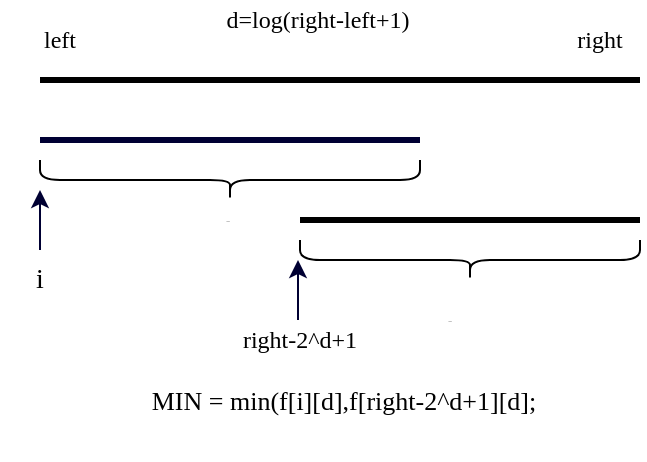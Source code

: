 <mxfile version="15.1.1" type="github"><diagram id="p1oJJ_mbz5w7ch4zliWV" name="Page-1"><mxGraphModel dx="1038" dy="579" grid="1" gridSize="10" guides="1" tooltips="1" connect="1" arrows="1" fold="1" page="1" pageScale="1" pageWidth="827" pageHeight="1169" math="0" shadow="0"><root><mxCell id="0"/><mxCell id="1" parent="0"/><object label="" id="JoJqzlRTgRpAFig5K7Wu-1"><mxCell style="endArrow=none;html=1;strokeWidth=3;" edge="1" parent="1"><mxGeometry width="50" height="50" relative="1" as="geometry"><mxPoint x="260" y="270" as="sourcePoint"/><mxPoint x="560" y="270" as="targetPoint"/></mxGeometry></mxCell></object><mxCell id="JoJqzlRTgRpAFig5K7Wu-2" value="" style="endArrow=none;html=1;fontStyle=1;strokeWidth=3;targetPerimeterSpacing=2;labelBorderColor=#99FFFF;" edge="1" parent="1"><mxGeometry width="50" height="50" relative="1" as="geometry"><mxPoint x="390" y="340" as="sourcePoint"/><mxPoint x="560" y="340" as="targetPoint"/></mxGeometry></mxCell><mxCell id="JoJqzlRTgRpAFig5K7Wu-3" value="" style="endArrow=none;html=1;fontStyle=1;fillColor=#f8cecc;strokeColor=#000033;strokeWidth=3;" edge="1" parent="1"><mxGeometry width="50" height="50" relative="1" as="geometry"><mxPoint x="260" y="300" as="sourcePoint"/><mxPoint x="450" y="300" as="targetPoint"/></mxGeometry></mxCell><mxCell id="JoJqzlRTgRpAFig5K7Wu-4" value="left" style="text;html=1;strokeColor=none;fillColor=none;align=center;verticalAlign=middle;whiteSpace=wrap;rounded=0;fontFamily=Verdana;" vertex="1" parent="1"><mxGeometry x="250" y="240" width="40" height="20" as="geometry"/></mxCell><mxCell id="JoJqzlRTgRpAFig5K7Wu-5" value="right" style="text;html=1;strokeColor=none;fillColor=none;align=center;verticalAlign=middle;whiteSpace=wrap;rounded=0;fontFamily=Verdana;" vertex="1" parent="1"><mxGeometry x="520" y="240" width="40" height="20" as="geometry"/></mxCell><mxCell id="JoJqzlRTgRpAFig5K7Wu-6" value="right-2^d+1" style="text;html=1;strokeColor=none;fillColor=none;align=center;verticalAlign=middle;whiteSpace=wrap;rounded=0;fontFamily=Verdana;" vertex="1" parent="1"><mxGeometry x="350" y="390" width="80" height="20" as="geometry"/></mxCell><mxCell id="JoJqzlRTgRpAFig5K7Wu-7" value="d=log(right-left+1)" style="text;html=1;strokeColor=none;fillColor=none;align=center;verticalAlign=middle;whiteSpace=wrap;rounded=0;strokeWidth=3;fontFamily=Verdana;" vertex="1" parent="1"><mxGeometry x="334" y="230" width="130" height="20" as="geometry"/></mxCell><mxCell id="JoJqzlRTgRpAFig5K7Wu-8" value="&lt;font style=&quot;font-size: 13px&quot;&gt;MIN = min(f[i][d],f[right-2^d+1][d];&lt;/font&gt;" style="text;html=1;strokeColor=none;fillColor=none;align=center;verticalAlign=middle;whiteSpace=wrap;rounded=0;fontFamily=Verdana;" vertex="1" parent="1"><mxGeometry x="284" y="400" width="256" height="60" as="geometry"/></mxCell><mxCell id="JoJqzlRTgRpAFig5K7Wu-10" value="" style="shape=curlyBracket;whiteSpace=wrap;html=1;rounded=1;flipH=1;fontFamily=Verdana;strokeWidth=1;direction=north;size=0.5;fontSize=1;" vertex="1" parent="1"><mxGeometry x="260" y="310" width="190" height="20" as="geometry"/></mxCell><mxCell id="JoJqzlRTgRpAFig5K7Wu-14" value="" style="shape=curlyBracket;whiteSpace=wrap;html=1;rounded=1;flipH=1;fontFamily=Verdana;strokeWidth=1;direction=north;size=0.5;fontSize=1;" vertex="1" parent="1"><mxGeometry x="390" y="350" width="170" height="20" as="geometry"/></mxCell><mxCell id="JoJqzlRTgRpAFig5K7Wu-15" value="2^d" style="text;html=1;strokeColor=none;fillColor=none;align=center;verticalAlign=middle;whiteSpace=wrap;rounded=0;fontFamily=Verdana;fontSize=1;" vertex="1" parent="1"><mxGeometry x="334" y="330" width="40" height="20" as="geometry"/></mxCell><mxCell id="JoJqzlRTgRpAFig5K7Wu-17" value="2^d" style="text;html=1;strokeColor=none;fillColor=none;align=center;verticalAlign=middle;whiteSpace=wrap;rounded=0;fontFamily=Verdana;fontSize=1;" vertex="1" parent="1"><mxGeometry x="445" y="380" width="40" height="20" as="geometry"/></mxCell><mxCell id="JoJqzlRTgRpAFig5K7Wu-20" value="" style="endArrow=classic;html=1;fontFamily=Verdana;fontSize=1;targetPerimeterSpacing=2;strokeColor=#000033;strokeWidth=1;" edge="1" parent="1"><mxGeometry width="50" height="50" relative="1" as="geometry"><mxPoint x="260" y="355" as="sourcePoint"/><mxPoint x="260" y="325" as="targetPoint"/></mxGeometry></mxCell><mxCell id="JoJqzlRTgRpAFig5K7Wu-21" value="" style="endArrow=classic;html=1;fontFamily=Verdana;fontSize=1;targetPerimeterSpacing=2;strokeColor=#000033;strokeWidth=1;" edge="1" parent="1"><mxGeometry width="50" height="50" relative="1" as="geometry"><mxPoint x="389" y="390" as="sourcePoint"/><mxPoint x="389" y="360" as="targetPoint"/></mxGeometry></mxCell><mxCell id="JoJqzlRTgRpAFig5K7Wu-22" value="&lt;font style=&quot;font-size: 14px&quot;&gt;i&lt;/font&gt;" style="text;html=1;strokeColor=none;fillColor=none;align=center;verticalAlign=middle;whiteSpace=wrap;rounded=0;fontFamily=Verdana;fontSize=5;" vertex="1" parent="1"><mxGeometry x="240" y="360" width="40" height="20" as="geometry"/></mxCell></root></mxGraphModel></diagram></mxfile>